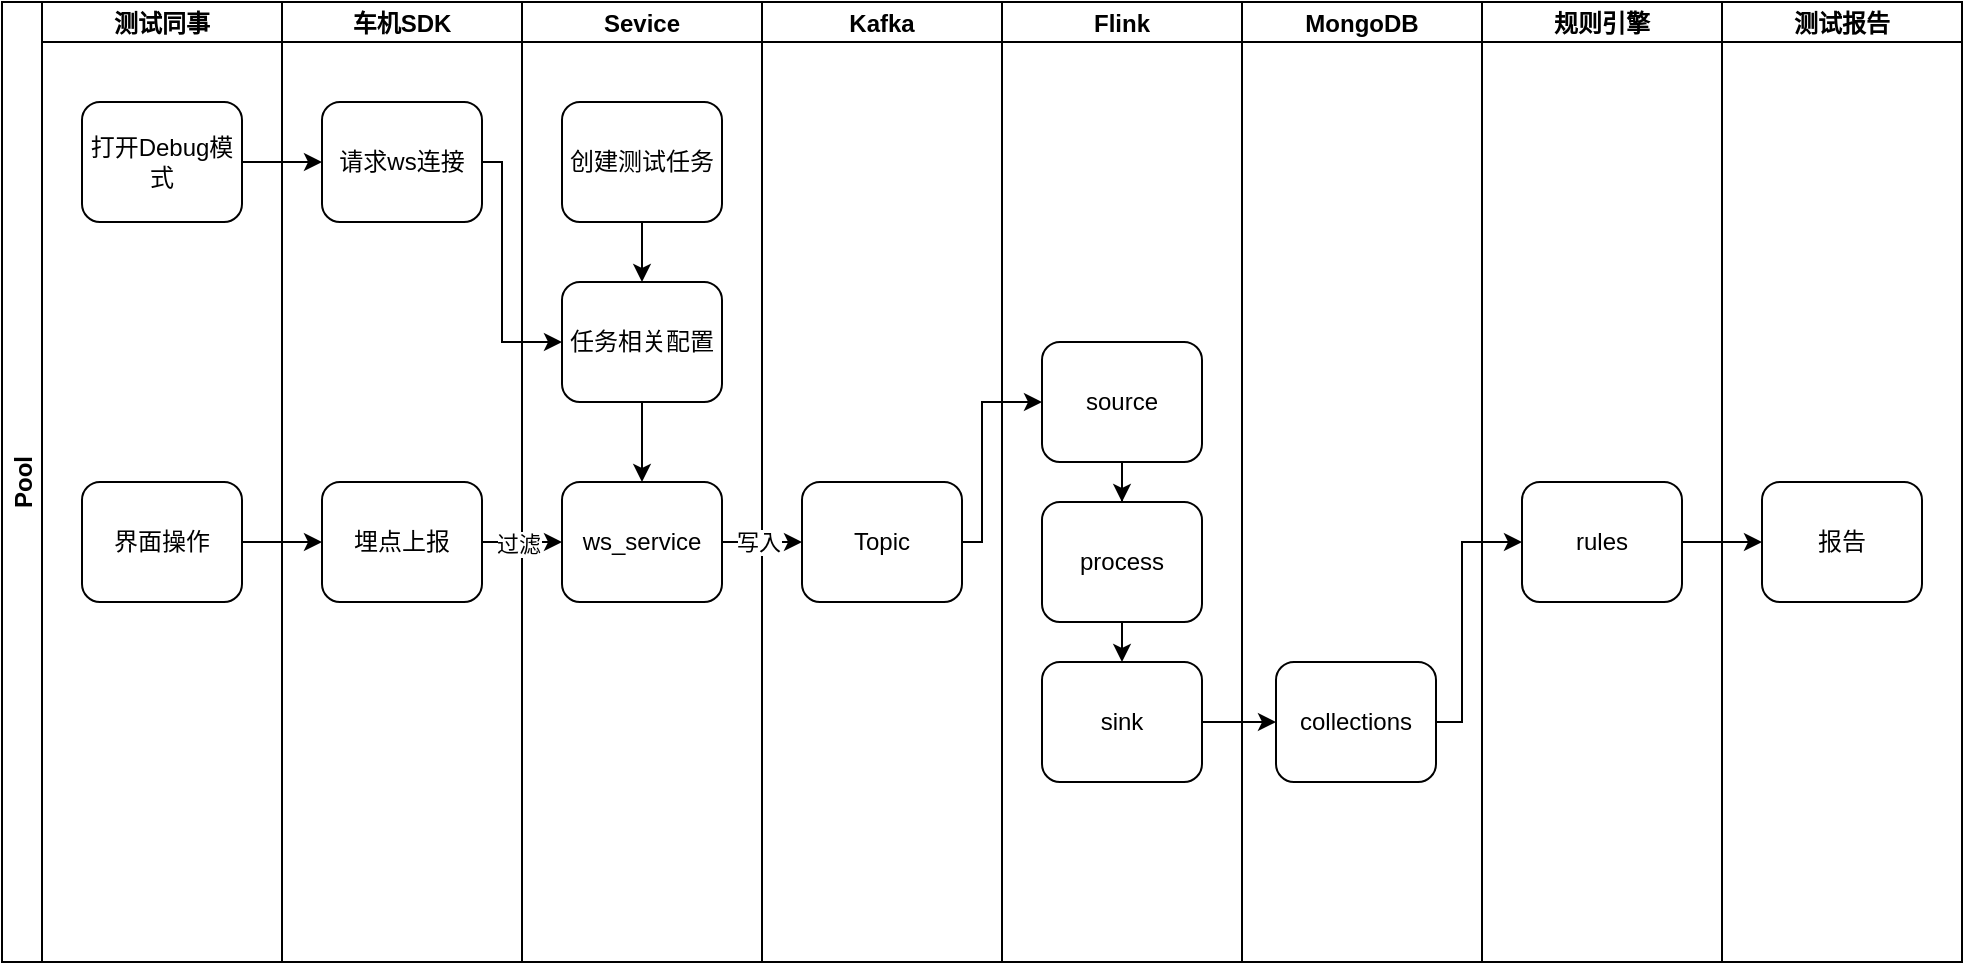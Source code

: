 <mxfile version="27.1.4">
  <diagram name="第 1 页" id="CyLMGChcZT9wSxDC3G5l">
    <mxGraphModel dx="2018" dy="1112" grid="1" gridSize="10" guides="1" tooltips="1" connect="1" arrows="1" fold="1" page="1" pageScale="1" pageWidth="827" pageHeight="1169" math="0" shadow="0">
      <root>
        <mxCell id="0" />
        <mxCell id="1" parent="0" />
        <mxCell id="rZhc3F4DvvHiBRwT9fbF-2" value="Pool" style="swimlane;childLayout=stackLayout;resizeParent=1;resizeParentMax=0;startSize=20;horizontal=0;horizontalStack=1;" vertex="1" parent="1">
          <mxGeometry x="110" y="160" width="980" height="480" as="geometry" />
        </mxCell>
        <mxCell id="rZhc3F4DvvHiBRwT9fbF-3" value="测试同事" style="swimlane;startSize=20;" vertex="1" parent="rZhc3F4DvvHiBRwT9fbF-2">
          <mxGeometry x="20" width="120" height="480" as="geometry" />
        </mxCell>
        <mxCell id="rZhc3F4DvvHiBRwT9fbF-9" value="打开Debug模式" style="rounded=1;whiteSpace=wrap;html=1;" vertex="1" parent="rZhc3F4DvvHiBRwT9fbF-3">
          <mxGeometry x="20" y="50" width="80" height="60" as="geometry" />
        </mxCell>
        <mxCell id="rZhc3F4DvvHiBRwT9fbF-19" value="界面操作" style="rounded=1;whiteSpace=wrap;html=1;" vertex="1" parent="rZhc3F4DvvHiBRwT9fbF-3">
          <mxGeometry x="20" y="240" width="80" height="60" as="geometry" />
        </mxCell>
        <mxCell id="rZhc3F4DvvHiBRwT9fbF-4" value="车机SDK" style="swimlane;startSize=20;" vertex="1" parent="rZhc3F4DvvHiBRwT9fbF-2">
          <mxGeometry x="140" width="120" height="480" as="geometry" />
        </mxCell>
        <mxCell id="rZhc3F4DvvHiBRwT9fbF-10" value="请求ws连接" style="rounded=1;whiteSpace=wrap;html=1;" vertex="1" parent="rZhc3F4DvvHiBRwT9fbF-4">
          <mxGeometry x="20" y="50" width="80" height="60" as="geometry" />
        </mxCell>
        <mxCell id="rZhc3F4DvvHiBRwT9fbF-23" value="埋点上报" style="rounded=1;whiteSpace=wrap;html=1;" vertex="1" parent="rZhc3F4DvvHiBRwT9fbF-4">
          <mxGeometry x="20" y="240" width="80" height="60" as="geometry" />
        </mxCell>
        <mxCell id="rZhc3F4DvvHiBRwT9fbF-5" value="Sevice" style="swimlane;startSize=20;" vertex="1" parent="rZhc3F4DvvHiBRwT9fbF-2">
          <mxGeometry x="260" width="120" height="480" as="geometry" />
        </mxCell>
        <mxCell id="rZhc3F4DvvHiBRwT9fbF-16" style="edgeStyle=orthogonalEdgeStyle;rounded=0;orthogonalLoop=1;jettySize=auto;html=1;exitX=0.5;exitY=1;exitDx=0;exitDy=0;entryX=0.5;entryY=0;entryDx=0;entryDy=0;" edge="1" parent="rZhc3F4DvvHiBRwT9fbF-5" source="rZhc3F4DvvHiBRwT9fbF-14" target="rZhc3F4DvvHiBRwT9fbF-15">
          <mxGeometry relative="1" as="geometry" />
        </mxCell>
        <mxCell id="rZhc3F4DvvHiBRwT9fbF-14" value="创建测试任务" style="rounded=1;whiteSpace=wrap;html=1;" vertex="1" parent="rZhc3F4DvvHiBRwT9fbF-5">
          <mxGeometry x="20" y="50" width="80" height="60" as="geometry" />
        </mxCell>
        <mxCell id="rZhc3F4DvvHiBRwT9fbF-49" style="edgeStyle=orthogonalEdgeStyle;rounded=0;orthogonalLoop=1;jettySize=auto;html=1;exitX=0.5;exitY=1;exitDx=0;exitDy=0;" edge="1" parent="rZhc3F4DvvHiBRwT9fbF-5" source="rZhc3F4DvvHiBRwT9fbF-15" target="rZhc3F4DvvHiBRwT9fbF-25">
          <mxGeometry relative="1" as="geometry" />
        </mxCell>
        <mxCell id="rZhc3F4DvvHiBRwT9fbF-15" value="任务相关配置" style="rounded=1;whiteSpace=wrap;html=1;" vertex="1" parent="rZhc3F4DvvHiBRwT9fbF-5">
          <mxGeometry x="20" y="140" width="80" height="60" as="geometry" />
        </mxCell>
        <mxCell id="rZhc3F4DvvHiBRwT9fbF-25" value="ws_service" style="rounded=1;whiteSpace=wrap;html=1;" vertex="1" parent="rZhc3F4DvvHiBRwT9fbF-5">
          <mxGeometry x="20" y="240" width="80" height="60" as="geometry" />
        </mxCell>
        <mxCell id="rZhc3F4DvvHiBRwT9fbF-6" value="Kafka" style="swimlane;startSize=20;" vertex="1" parent="rZhc3F4DvvHiBRwT9fbF-2">
          <mxGeometry x="380" width="120" height="480" as="geometry" />
        </mxCell>
        <mxCell id="rZhc3F4DvvHiBRwT9fbF-27" value="Topic" style="rounded=1;whiteSpace=wrap;html=1;" vertex="1" parent="rZhc3F4DvvHiBRwT9fbF-6">
          <mxGeometry x="20" y="240" width="80" height="60" as="geometry" />
        </mxCell>
        <mxCell id="rZhc3F4DvvHiBRwT9fbF-7" value="Flink" style="swimlane;startSize=20;" vertex="1" parent="rZhc3F4DvvHiBRwT9fbF-2">
          <mxGeometry x="500" width="120" height="480" as="geometry" />
        </mxCell>
        <mxCell id="rZhc3F4DvvHiBRwT9fbF-30" value="sink" style="rounded=1;whiteSpace=wrap;html=1;" vertex="1" parent="rZhc3F4DvvHiBRwT9fbF-7">
          <mxGeometry x="20" y="330" width="80" height="60" as="geometry" />
        </mxCell>
        <mxCell id="rZhc3F4DvvHiBRwT9fbF-46" style="edgeStyle=orthogonalEdgeStyle;rounded=0;orthogonalLoop=1;jettySize=auto;html=1;exitX=0.5;exitY=1;exitDx=0;exitDy=0;" edge="1" parent="rZhc3F4DvvHiBRwT9fbF-7" source="rZhc3F4DvvHiBRwT9fbF-43" target="rZhc3F4DvvHiBRwT9fbF-44">
          <mxGeometry relative="1" as="geometry" />
        </mxCell>
        <mxCell id="rZhc3F4DvvHiBRwT9fbF-43" value="source" style="rounded=1;whiteSpace=wrap;html=1;" vertex="1" parent="rZhc3F4DvvHiBRwT9fbF-7">
          <mxGeometry x="20" y="170" width="80" height="60" as="geometry" />
        </mxCell>
        <mxCell id="rZhc3F4DvvHiBRwT9fbF-47" style="edgeStyle=orthogonalEdgeStyle;rounded=0;orthogonalLoop=1;jettySize=auto;html=1;exitX=0.5;exitY=1;exitDx=0;exitDy=0;entryX=0.5;entryY=0;entryDx=0;entryDy=0;" edge="1" parent="rZhc3F4DvvHiBRwT9fbF-7" source="rZhc3F4DvvHiBRwT9fbF-44" target="rZhc3F4DvvHiBRwT9fbF-30">
          <mxGeometry relative="1" as="geometry" />
        </mxCell>
        <mxCell id="rZhc3F4DvvHiBRwT9fbF-44" value="process" style="rounded=1;whiteSpace=wrap;html=1;" vertex="1" parent="rZhc3F4DvvHiBRwT9fbF-7">
          <mxGeometry x="20" y="250" width="80" height="60" as="geometry" />
        </mxCell>
        <mxCell id="rZhc3F4DvvHiBRwT9fbF-8" value="MongoDB" style="swimlane;startSize=20;" vertex="1" parent="rZhc3F4DvvHiBRwT9fbF-2">
          <mxGeometry x="620" width="120" height="480" as="geometry" />
        </mxCell>
        <mxCell id="rZhc3F4DvvHiBRwT9fbF-33" value="collections" style="rounded=1;whiteSpace=wrap;html=1;" vertex="1" parent="rZhc3F4DvvHiBRwT9fbF-8">
          <mxGeometry x="17" y="330" width="80" height="60" as="geometry" />
        </mxCell>
        <mxCell id="rZhc3F4DvvHiBRwT9fbF-36" value="规则引擎" style="swimlane;startSize=20;" vertex="1" parent="rZhc3F4DvvHiBRwT9fbF-2">
          <mxGeometry x="740" width="120" height="480" as="geometry" />
        </mxCell>
        <mxCell id="rZhc3F4DvvHiBRwT9fbF-37" value="rules" style="rounded=1;whiteSpace=wrap;html=1;" vertex="1" parent="rZhc3F4DvvHiBRwT9fbF-36">
          <mxGeometry x="20" y="240" width="80" height="60" as="geometry" />
        </mxCell>
        <mxCell id="rZhc3F4DvvHiBRwT9fbF-40" value="测试报告" style="swimlane;startSize=20;" vertex="1" parent="rZhc3F4DvvHiBRwT9fbF-2">
          <mxGeometry x="860" width="120" height="480" as="geometry" />
        </mxCell>
        <mxCell id="rZhc3F4DvvHiBRwT9fbF-41" value="报告" style="rounded=1;whiteSpace=wrap;html=1;" vertex="1" parent="rZhc3F4DvvHiBRwT9fbF-40">
          <mxGeometry x="20" y="240" width="80" height="60" as="geometry" />
        </mxCell>
        <mxCell id="rZhc3F4DvvHiBRwT9fbF-11" style="edgeStyle=orthogonalEdgeStyle;rounded=0;orthogonalLoop=1;jettySize=auto;html=1;exitX=1;exitY=0.5;exitDx=0;exitDy=0;entryX=0;entryY=0.5;entryDx=0;entryDy=0;" edge="1" parent="rZhc3F4DvvHiBRwT9fbF-2" source="rZhc3F4DvvHiBRwT9fbF-9" target="rZhc3F4DvvHiBRwT9fbF-10">
          <mxGeometry relative="1" as="geometry" />
        </mxCell>
        <mxCell id="rZhc3F4DvvHiBRwT9fbF-17" style="edgeStyle=orthogonalEdgeStyle;rounded=0;orthogonalLoop=1;jettySize=auto;html=1;exitX=1;exitY=0.5;exitDx=0;exitDy=0;entryX=0;entryY=0.5;entryDx=0;entryDy=0;" edge="1" parent="rZhc3F4DvvHiBRwT9fbF-2" source="rZhc3F4DvvHiBRwT9fbF-10" target="rZhc3F4DvvHiBRwT9fbF-15">
          <mxGeometry relative="1" as="geometry">
            <Array as="points">
              <mxPoint x="250" y="80" />
              <mxPoint x="250" y="170" />
            </Array>
          </mxGeometry>
        </mxCell>
        <mxCell id="rZhc3F4DvvHiBRwT9fbF-24" style="edgeStyle=orthogonalEdgeStyle;rounded=0;orthogonalLoop=1;jettySize=auto;html=1;exitX=1;exitY=0.5;exitDx=0;exitDy=0;entryX=0;entryY=0.5;entryDx=0;entryDy=0;" edge="1" parent="rZhc3F4DvvHiBRwT9fbF-2" source="rZhc3F4DvvHiBRwT9fbF-19" target="rZhc3F4DvvHiBRwT9fbF-23">
          <mxGeometry relative="1" as="geometry" />
        </mxCell>
        <mxCell id="rZhc3F4DvvHiBRwT9fbF-26" style="edgeStyle=orthogonalEdgeStyle;rounded=0;orthogonalLoop=1;jettySize=auto;html=1;exitX=1;exitY=0.5;exitDx=0;exitDy=0;entryX=0;entryY=0.5;entryDx=0;entryDy=0;" edge="1" parent="rZhc3F4DvvHiBRwT9fbF-2" source="rZhc3F4DvvHiBRwT9fbF-23" target="rZhc3F4DvvHiBRwT9fbF-25">
          <mxGeometry relative="1" as="geometry" />
        </mxCell>
        <mxCell id="rZhc3F4DvvHiBRwT9fbF-39" value="过滤" style="edgeLabel;html=1;align=center;verticalAlign=middle;resizable=0;points=[];" vertex="1" connectable="0" parent="rZhc3F4DvvHiBRwT9fbF-26">
          <mxGeometry x="-0.1" y="-1" relative="1" as="geometry">
            <mxPoint as="offset" />
          </mxGeometry>
        </mxCell>
        <mxCell id="rZhc3F4DvvHiBRwT9fbF-28" style="edgeStyle=orthogonalEdgeStyle;rounded=0;orthogonalLoop=1;jettySize=auto;html=1;exitX=1;exitY=0.5;exitDx=0;exitDy=0;entryX=0;entryY=0.5;entryDx=0;entryDy=0;" edge="1" parent="rZhc3F4DvvHiBRwT9fbF-2" source="rZhc3F4DvvHiBRwT9fbF-25" target="rZhc3F4DvvHiBRwT9fbF-27">
          <mxGeometry relative="1" as="geometry" />
        </mxCell>
        <mxCell id="rZhc3F4DvvHiBRwT9fbF-29" value="写入" style="edgeLabel;html=1;align=center;verticalAlign=middle;resizable=0;points=[];" vertex="1" connectable="0" parent="rZhc3F4DvvHiBRwT9fbF-28">
          <mxGeometry x="-0.1" relative="1" as="geometry">
            <mxPoint as="offset" />
          </mxGeometry>
        </mxCell>
        <mxCell id="rZhc3F4DvvHiBRwT9fbF-38" style="edgeStyle=orthogonalEdgeStyle;rounded=0;orthogonalLoop=1;jettySize=auto;html=1;exitX=1;exitY=0.5;exitDx=0;exitDy=0;entryX=0;entryY=0.5;entryDx=0;entryDy=0;" edge="1" parent="rZhc3F4DvvHiBRwT9fbF-2" source="rZhc3F4DvvHiBRwT9fbF-33" target="rZhc3F4DvvHiBRwT9fbF-37">
          <mxGeometry relative="1" as="geometry">
            <Array as="points">
              <mxPoint x="730" y="360" />
              <mxPoint x="730" y="270" />
            </Array>
          </mxGeometry>
        </mxCell>
        <mxCell id="rZhc3F4DvvHiBRwT9fbF-42" style="edgeStyle=orthogonalEdgeStyle;rounded=0;orthogonalLoop=1;jettySize=auto;html=1;exitX=1;exitY=0.5;exitDx=0;exitDy=0;entryX=0;entryY=0.5;entryDx=0;entryDy=0;" edge="1" parent="rZhc3F4DvvHiBRwT9fbF-2" source="rZhc3F4DvvHiBRwT9fbF-37" target="rZhc3F4DvvHiBRwT9fbF-41">
          <mxGeometry relative="1" as="geometry" />
        </mxCell>
        <mxCell id="rZhc3F4DvvHiBRwT9fbF-45" style="edgeStyle=orthogonalEdgeStyle;rounded=0;orthogonalLoop=1;jettySize=auto;html=1;exitX=1;exitY=0.5;exitDx=0;exitDy=0;entryX=0;entryY=0.5;entryDx=0;entryDy=0;" edge="1" parent="rZhc3F4DvvHiBRwT9fbF-2" source="rZhc3F4DvvHiBRwT9fbF-27" target="rZhc3F4DvvHiBRwT9fbF-43">
          <mxGeometry relative="1" as="geometry">
            <Array as="points">
              <mxPoint x="490" y="270" />
              <mxPoint x="490" y="200" />
            </Array>
          </mxGeometry>
        </mxCell>
        <mxCell id="rZhc3F4DvvHiBRwT9fbF-48" style="edgeStyle=orthogonalEdgeStyle;rounded=0;orthogonalLoop=1;jettySize=auto;html=1;exitX=1;exitY=0.5;exitDx=0;exitDy=0;entryX=0;entryY=0.5;entryDx=0;entryDy=0;" edge="1" parent="rZhc3F4DvvHiBRwT9fbF-2" source="rZhc3F4DvvHiBRwT9fbF-30" target="rZhc3F4DvvHiBRwT9fbF-33">
          <mxGeometry relative="1" as="geometry" />
        </mxCell>
      </root>
    </mxGraphModel>
  </diagram>
</mxfile>
